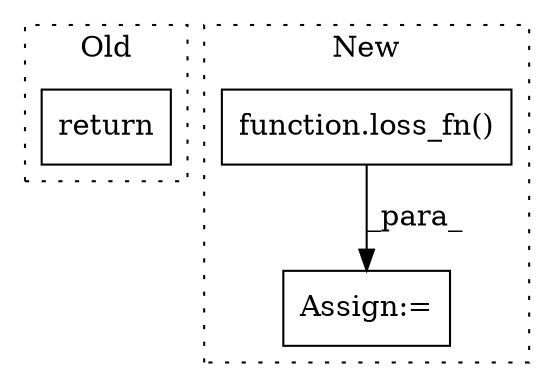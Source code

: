 digraph G {
subgraph cluster0 {
1 [label="return" a="93" s="5734" l="7" shape="box"];
label = "Old";
style="dotted";
}
subgraph cluster1 {
2 [label="function.loss_fn()" a="75" s="2236,2301" l="8,1" shape="box"];
3 [label="Assign:=" a="68" s="2233" l="3" shape="box"];
label = "New";
style="dotted";
}
2 -> 3 [label="_para_"];
}